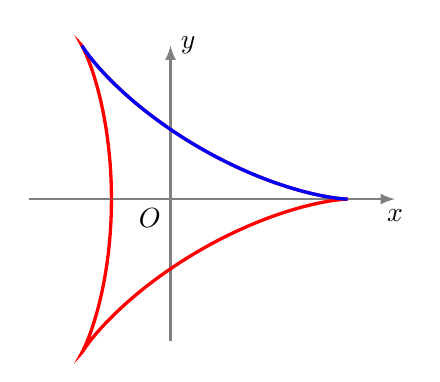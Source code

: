 \begin{tikzpicture}[scale=1.5]

     \draw[->,>=latex,thick, gray] (-1.2,0)--(1.9,0) node[below,black] {$x$};
     \draw[->,>=latex,thick, gray] (0,-1.2)--(0,1.3) node[right,black] {$y$};
     \draw [very thick, color=red,samples=100,smooth, domain=-3.14:3.14] plot({cos(\x r)+0.5*cos(2*\x r)},{sin(\x r)-0.5*sin(2*\x r)});
     \draw [very thick, color=blue,samples=100,smooth, domain=0:2.10] plot({cos(\x r)+0.5*cos(2*\x r)},{sin(\x r)-0.5*sin(2*\x r)});
     \node[below left] at (0,0) {$O$};
\end{tikzpicture}
